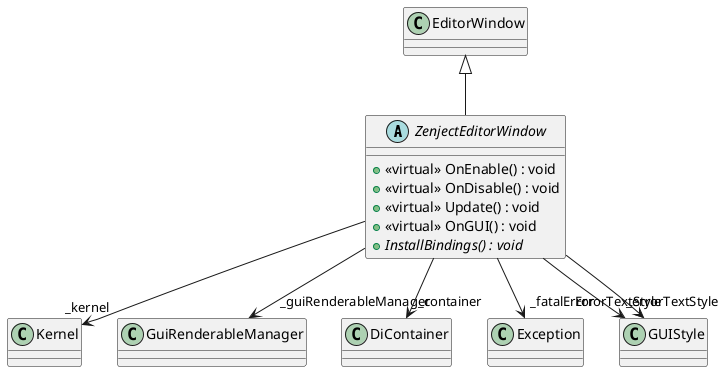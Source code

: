 @startuml
abstract class ZenjectEditorWindow {
    + <<virtual>> OnEnable() : void
    + <<virtual>> OnDisable() : void
    + <<virtual>> Update() : void
    + <<virtual>> OnGUI() : void
    + {abstract} InstallBindings() : void
}
EditorWindow <|-- ZenjectEditorWindow
ZenjectEditorWindow --> "_kernel" Kernel
ZenjectEditorWindow --> "_guiRenderableManager" GuiRenderableManager
ZenjectEditorWindow --> "_container" DiContainer
ZenjectEditorWindow --> "_fatalError" Exception
ZenjectEditorWindow --> "_errorTextStyle" GUIStyle
ZenjectEditorWindow --> "ErrorTextStyle" GUIStyle
@enduml
